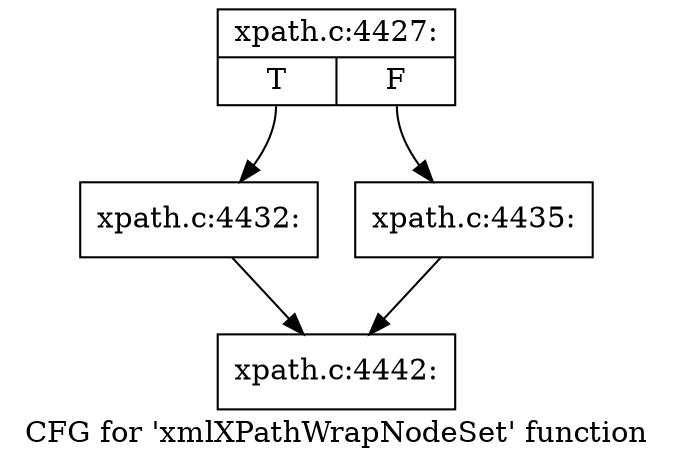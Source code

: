 digraph "CFG for 'xmlXPathWrapNodeSet' function" {
	label="CFG for 'xmlXPathWrapNodeSet' function";

	Node0x55e6b2594f00 [shape=record,label="{xpath.c:4427:|{<s0>T|<s1>F}}"];
	Node0x55e6b2594f00:s0 -> Node0x55e6b2595960;
	Node0x55e6b2594f00:s1 -> Node0x55e6b25959b0;
	Node0x55e6b2595960 [shape=record,label="{xpath.c:4432:}"];
	Node0x55e6b2595960 -> Node0x55e6b2594f50;
	Node0x55e6b25959b0 [shape=record,label="{xpath.c:4435:}"];
	Node0x55e6b25959b0 -> Node0x55e6b2594f50;
	Node0x55e6b2594f50 [shape=record,label="{xpath.c:4442:}"];
}
